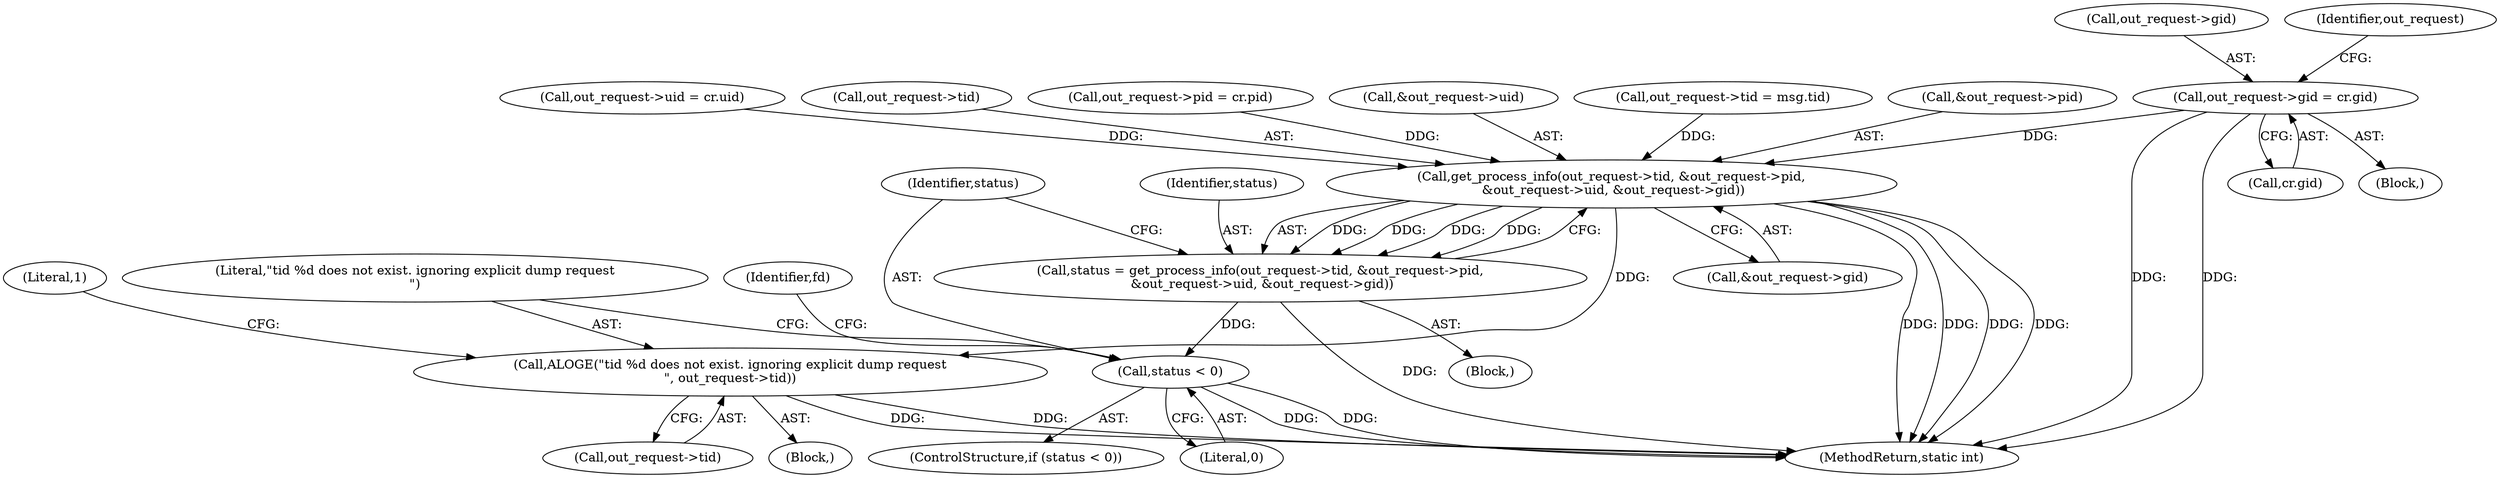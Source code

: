 digraph "0_Android_d7603583f90c2bc6074a4ee2886bd28082d7c65b_0@pointer" {
"1000265" [label="(Call,out_request->gid = cr.gid)"];
"1000336" [label="(Call,get_process_info(out_request->tid, &out_request->pid,\n &out_request->uid, &out_request->gid))"];
"1000334" [label="(Call,status = get_process_info(out_request->tid, &out_request->pid,\n &out_request->uid, &out_request->gid))"];
"1000353" [label="(Call,status < 0)"];
"1000357" [label="(Call,ALOGE(\"tid %d does not exist. ignoring explicit dump request\n\", out_request->tid))"];
"1000258" [label="(Call,out_request->uid = cr.uid)"];
"1000336" [label="(Call,get_process_info(out_request->tid, &out_request->pid,\n &out_request->uid, &out_request->gid))"];
"1000359" [label="(Call,out_request->tid)"];
"1000265" [label="(Call,out_request->gid = cr.gid)"];
"1000348" [label="(Call,&out_request->gid)"];
"1000368" [label="(Identifier,fd)"];
"1000380" [label="(MethodReturn,static int)"];
"1000333" [label="(Block,)"];
"1000354" [label="(Identifier,status)"];
"1000337" [label="(Call,out_request->tid)"];
"1000357" [label="(Call,ALOGE(\"tid %d does not exist. ignoring explicit dump request\n\", out_request->tid))"];
"1000251" [label="(Call,out_request->pid = cr.pid)"];
"1000335" [label="(Identifier,status)"];
"1000269" [label="(Call,cr.gid)"];
"1000266" [label="(Call,out_request->gid)"];
"1000344" [label="(Call,&out_request->uid)"];
"1000364" [label="(Literal,1)"];
"1000244" [label="(Call,out_request->tid = msg.tid)"];
"1000356" [label="(Block,)"];
"1000358" [label="(Literal,\"tid %d does not exist. ignoring explicit dump request\n\")"];
"1000352" [label="(ControlStructure,if (status < 0))"];
"1000340" [label="(Call,&out_request->pid)"];
"1000334" [label="(Call,status = get_process_info(out_request->tid, &out_request->pid,\n &out_request->uid, &out_request->gid))"];
"1000355" [label="(Literal,0)"];
"1000353" [label="(Call,status < 0)"];
"1000104" [label="(Block,)"];
"1000274" [label="(Identifier,out_request)"];
"1000265" -> "1000104"  [label="AST: "];
"1000265" -> "1000269"  [label="CFG: "];
"1000266" -> "1000265"  [label="AST: "];
"1000269" -> "1000265"  [label="AST: "];
"1000274" -> "1000265"  [label="CFG: "];
"1000265" -> "1000380"  [label="DDG: "];
"1000265" -> "1000380"  [label="DDG: "];
"1000265" -> "1000336"  [label="DDG: "];
"1000336" -> "1000334"  [label="AST: "];
"1000336" -> "1000348"  [label="CFG: "];
"1000337" -> "1000336"  [label="AST: "];
"1000340" -> "1000336"  [label="AST: "];
"1000344" -> "1000336"  [label="AST: "];
"1000348" -> "1000336"  [label="AST: "];
"1000334" -> "1000336"  [label="CFG: "];
"1000336" -> "1000380"  [label="DDG: "];
"1000336" -> "1000380"  [label="DDG: "];
"1000336" -> "1000380"  [label="DDG: "];
"1000336" -> "1000380"  [label="DDG: "];
"1000336" -> "1000334"  [label="DDG: "];
"1000336" -> "1000334"  [label="DDG: "];
"1000336" -> "1000334"  [label="DDG: "];
"1000336" -> "1000334"  [label="DDG: "];
"1000244" -> "1000336"  [label="DDG: "];
"1000251" -> "1000336"  [label="DDG: "];
"1000258" -> "1000336"  [label="DDG: "];
"1000336" -> "1000357"  [label="DDG: "];
"1000334" -> "1000333"  [label="AST: "];
"1000335" -> "1000334"  [label="AST: "];
"1000354" -> "1000334"  [label="CFG: "];
"1000334" -> "1000380"  [label="DDG: "];
"1000334" -> "1000353"  [label="DDG: "];
"1000353" -> "1000352"  [label="AST: "];
"1000353" -> "1000355"  [label="CFG: "];
"1000354" -> "1000353"  [label="AST: "];
"1000355" -> "1000353"  [label="AST: "];
"1000358" -> "1000353"  [label="CFG: "];
"1000368" -> "1000353"  [label="CFG: "];
"1000353" -> "1000380"  [label="DDG: "];
"1000353" -> "1000380"  [label="DDG: "];
"1000357" -> "1000356"  [label="AST: "];
"1000357" -> "1000359"  [label="CFG: "];
"1000358" -> "1000357"  [label="AST: "];
"1000359" -> "1000357"  [label="AST: "];
"1000364" -> "1000357"  [label="CFG: "];
"1000357" -> "1000380"  [label="DDG: "];
"1000357" -> "1000380"  [label="DDG: "];
}

